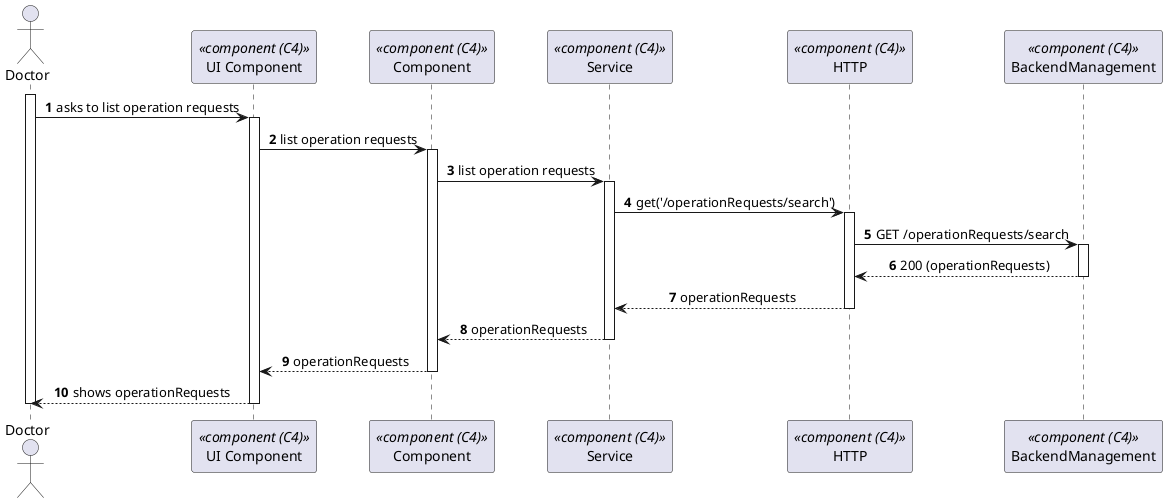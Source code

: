 @startuml process-view
autonumber
skinparam DefaultTextAlignment center
actor Doctor as "Doctor"
    participant ComponentUI as "UI Component" <<component (C4)>>
    participant Component as "Component" <<component (C4)>>
    participant SRV as "Service" <<component (C4)>>
    participant HTTP as "HTTP" <<component (C4)>>

  participant BackendManagement as "BackendManagement" <<component (C4)>>

activate Doctor

    Doctor -> ComponentUI : asks to list operation requests
    
    activate ComponentUI

        ComponentUI -> Component : list operation requests

        activate Component

            Component -> SRV : list operation requests
            activate SRV

                SRV -> HTTP : get('/operationRequests/search')

                activate HTTP
                    HTTP -> BackendManagement : GET /operationRequests/search

                    activate BackendManagement
                        BackendManagement --> HTTP : 200 (operationRequests)
                    deactivate BackendManagement
                    
                    HTTP --> SRV : operationRequests

                deactivate HTTP

                SRV --> Component : operationRequests
            deactivate SRV

            Component --> ComponentUI : operationRequests
        deactivate Component

    Doctor <-- ComponentUI : shows operationRequests
    deactivate ComponentUI

deactivate Doctor

@enduml